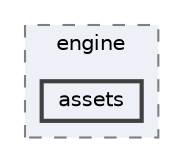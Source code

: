 digraph "techstorm/engine/assets"
{
 // LATEX_PDF_SIZE
  bgcolor="transparent";
  edge [fontname=Helvetica,fontsize=10,labelfontname=Helvetica,labelfontsize=10];
  node [fontname=Helvetica,fontsize=10,shape=box,height=0.2,width=0.4];
  compound=true
  subgraph clusterdir_f0215e67d3150ee964ca241625d804af {
    graph [ bgcolor="#edf0f7", pencolor="grey50", label="engine", fontname=Helvetica,fontsize=10 style="filled,dashed", URL="dir_f0215e67d3150ee964ca241625d804af.html",tooltip=""]
  dir_9117e7b5fee6806adc1b24ff9d06303f [label="assets", fillcolor="#edf0f7", color="grey25", style="filled,bold", URL="dir_9117e7b5fee6806adc1b24ff9d06303f.html",tooltip=""];
  }
}
